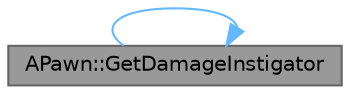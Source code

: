 digraph "APawn::GetDamageInstigator"
{
 // INTERACTIVE_SVG=YES
 // LATEX_PDF_SIZE
  bgcolor="transparent";
  edge [fontname=Helvetica,fontsize=10,labelfontname=Helvetica,labelfontsize=10];
  node [fontname=Helvetica,fontsize=10,shape=box,height=0.2,width=0.4];
  rankdir="LR";
  Node1 [id="Node000001",label="APawn::GetDamageInstigator",height=0.2,width=0.4,color="gray40", fillcolor="grey60", style="filled", fontcolor="black",tooltip="Get the controller instigating the damage."];
  Node1 -> Node1 [id="edge1_Node000001_Node000001",color="steelblue1",style="solid",tooltip=" "];
}
